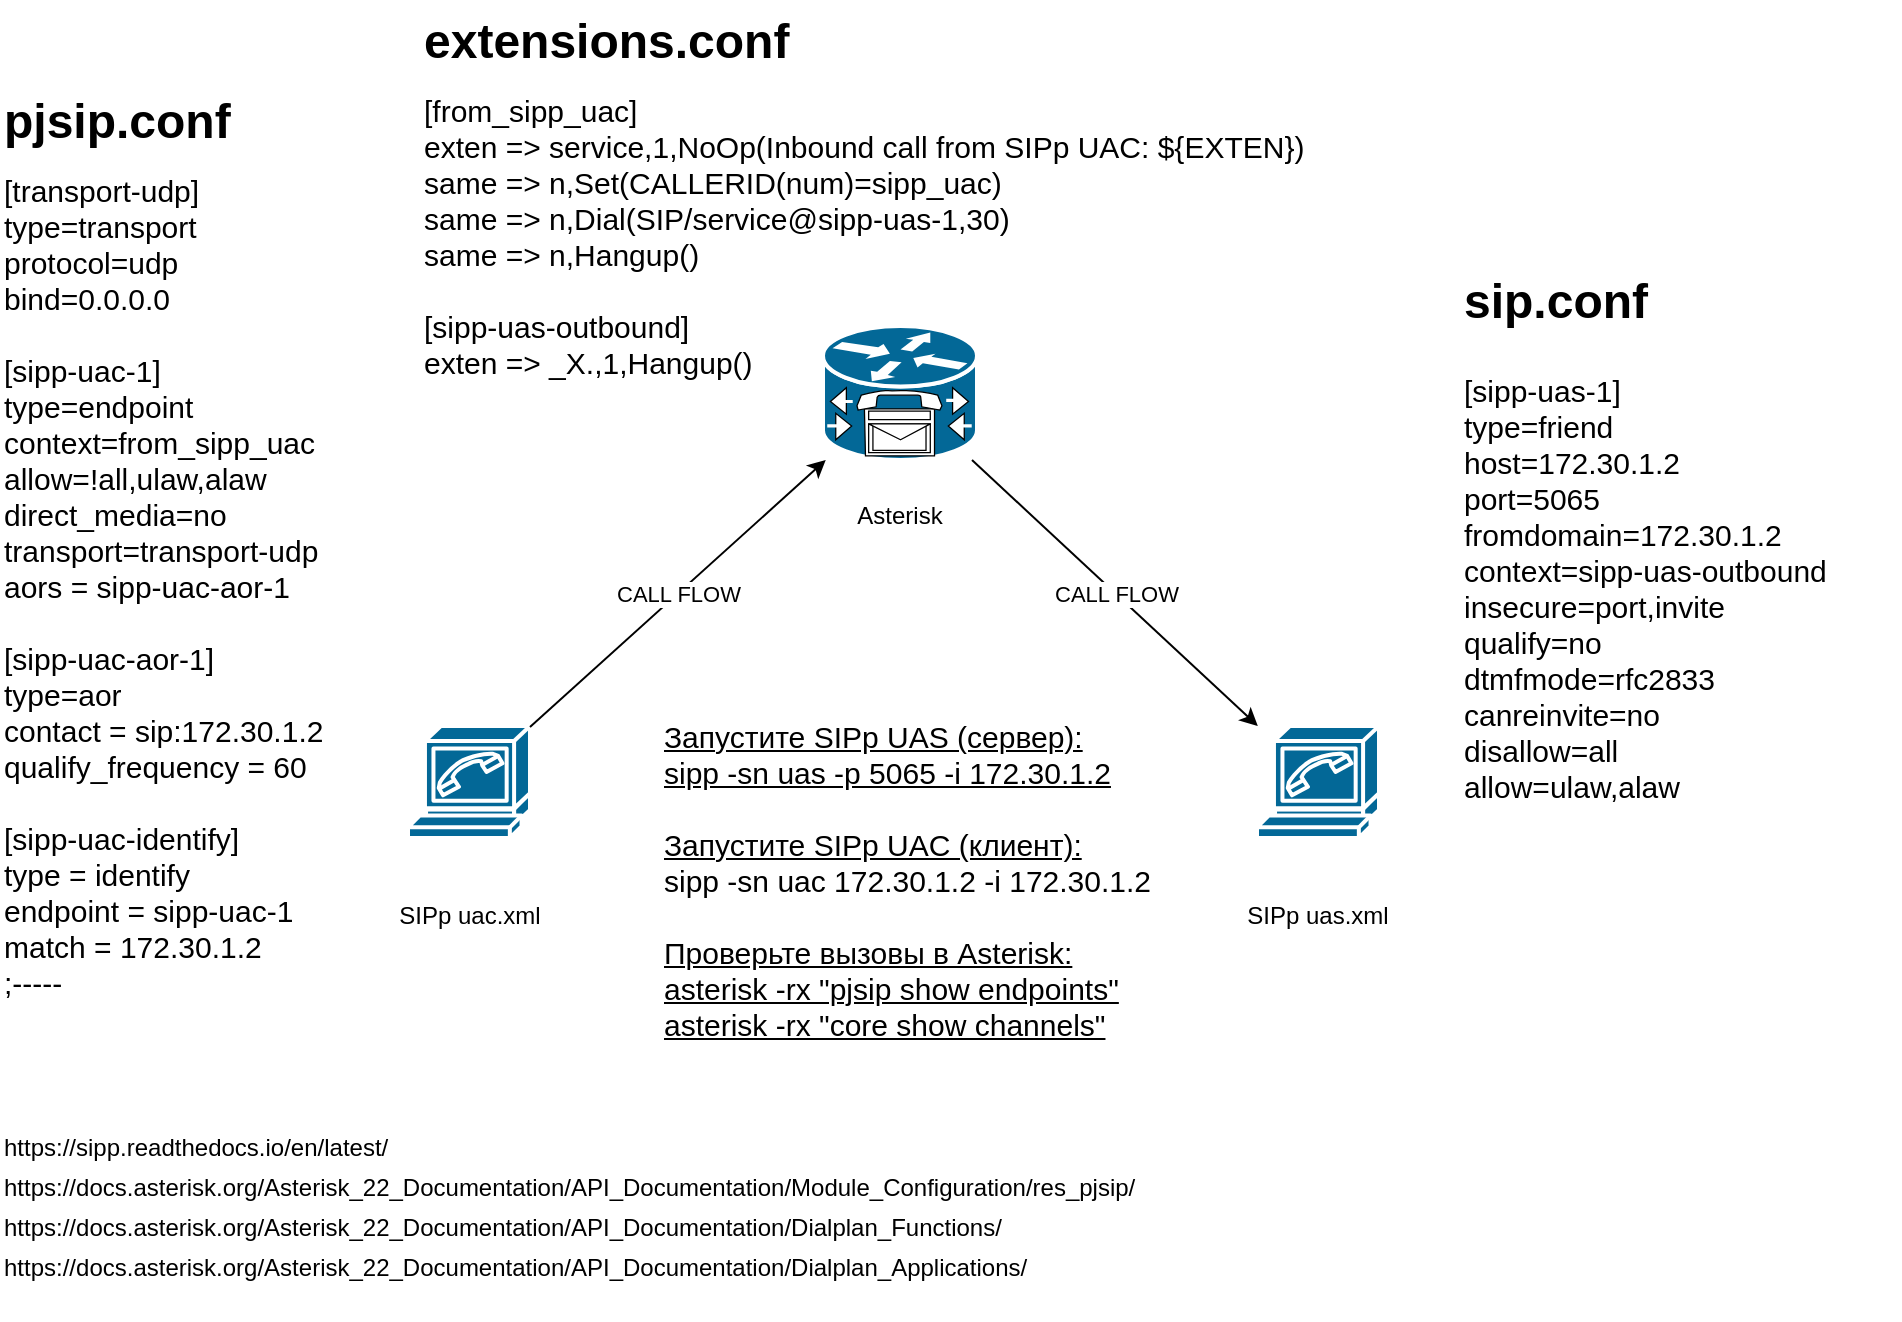 <mxfile version="27.1.5">
  <diagram name="Страница — 1" id="rCfnhZvIq9waGADby3YH">
    <mxGraphModel dx="1013" dy="605" grid="1" gridSize="10" guides="1" tooltips="1" connect="1" arrows="1" fold="1" page="1" pageScale="1" pageWidth="1169" pageHeight="827" math="0" shadow="0">
      <root>
        <mxCell id="0" />
        <mxCell id="1" parent="0" />
        <mxCell id="-TdVQ2mUSapPiThazIke-2" value="SIPp uac.xml" style="text;strokeColor=none;align=center;fillColor=none;html=1;verticalAlign=middle;whiteSpace=wrap;rounded=0;" parent="1" vertex="1">
          <mxGeometry x="289.5" y="583" width="110" height="30" as="geometry" />
        </mxCell>
        <mxCell id="-TdVQ2mUSapPiThazIke-4" value="SIPp uas.xml" style="text;strokeColor=none;align=center;fillColor=none;html=1;verticalAlign=middle;whiteSpace=wrap;rounded=0;" parent="1" vertex="1">
          <mxGeometry x="714" y="583" width="110" height="30" as="geometry" />
        </mxCell>
        <mxCell id="-TdVQ2mUSapPiThazIke-5" value="" style="shape=mxgraph.cisco.modems_and_phones.softphone;sketch=0;html=1;pointerEvents=1;dashed=0;fillColor=#036897;strokeColor=#ffffff;strokeWidth=2;verticalLabelPosition=bottom;verticalAlign=top;align=center;outlineConnect=0;" parent="1" vertex="1">
          <mxGeometry x="738.5" y="503" width="61" height="56" as="geometry" />
        </mxCell>
        <mxCell id="-TdVQ2mUSapPiThazIke-6" value="" style="shape=mxgraph.cisco.modems_and_phones.softphone;sketch=0;html=1;pointerEvents=1;dashed=0;fillColor=#036897;strokeColor=#ffffff;strokeWidth=2;verticalLabelPosition=bottom;verticalAlign=top;align=center;outlineConnect=0;" parent="1" vertex="1">
          <mxGeometry x="314" y="503" width="61" height="56" as="geometry" />
        </mxCell>
        <mxCell id="-TdVQ2mUSapPiThazIke-7" value="" style="shape=mxgraph.cisco.misc.cisco_unity_express;sketch=0;html=1;pointerEvents=1;dashed=0;fillColor=#036897;strokeColor=#ffffff;strokeWidth=2;verticalLabelPosition=bottom;verticalAlign=top;align=center;outlineConnect=0;" parent="1" vertex="1">
          <mxGeometry x="521.5" y="303" width="77" height="67" as="geometry" />
        </mxCell>
        <mxCell id="-TdVQ2mUSapPiThazIke-8" value="" style="endArrow=classic;html=1;rounded=0;" parent="1" source="-TdVQ2mUSapPiThazIke-6" target="-TdVQ2mUSapPiThazIke-7" edge="1">
          <mxGeometry relative="1" as="geometry">
            <mxPoint x="514" y="463" as="sourcePoint" />
            <mxPoint x="674" y="463" as="targetPoint" />
          </mxGeometry>
        </mxCell>
        <mxCell id="-TdVQ2mUSapPiThazIke-9" value="CALL FLOW" style="edgeLabel;resizable=0;html=1;;align=center;verticalAlign=middle;" parent="-TdVQ2mUSapPiThazIke-8" connectable="0" vertex="1">
          <mxGeometry relative="1" as="geometry" />
        </mxCell>
        <mxCell id="-TdVQ2mUSapPiThazIke-12" value="" style="endArrow=classic;html=1;rounded=0;" parent="1" source="-TdVQ2mUSapPiThazIke-7" target="-TdVQ2mUSapPiThazIke-5" edge="1">
          <mxGeometry relative="1" as="geometry">
            <mxPoint x="514" y="463" as="sourcePoint" />
            <mxPoint x="674" y="463" as="targetPoint" />
          </mxGeometry>
        </mxCell>
        <mxCell id="-TdVQ2mUSapPiThazIke-13" value="CALL FLOW" style="edgeLabel;resizable=0;html=1;;align=center;verticalAlign=middle;" parent="-TdVQ2mUSapPiThazIke-12" connectable="0" vertex="1">
          <mxGeometry relative="1" as="geometry" />
        </mxCell>
        <mxCell id="-TdVQ2mUSapPiThazIke-16" value="Asterisk" style="text;strokeColor=none;align=center;fillColor=none;html=1;verticalAlign=middle;whiteSpace=wrap;rounded=0;" parent="1" vertex="1">
          <mxGeometry x="530" y="383" width="60" height="30" as="geometry" />
        </mxCell>
        <mxCell id="-TdVQ2mUSapPiThazIke-22" value="[from_sipp_uac]&lt;br&gt;exten =&amp;gt; service,1,NoOp(Inbound call from SIPp UAC: ${EXTEN})&lt;br&gt;same =&amp;gt; n,Set(CALLERID(num)=sipp_uac)&lt;br&gt;same =&amp;gt; n,Dial(SIP/service@sipp-uas-1,30)&lt;br&gt;same =&amp;gt; n,Hangup()&lt;br&gt;&lt;br&gt;[sipp-uas-outbound]&lt;br&gt;exten =&amp;gt; _X.,1,Hangup()&lt;br&gt;&lt;div&gt;&lt;br&gt;&lt;/div&gt;" style="text;html=1;whiteSpace=wrap;overflow=hidden;rounded=0;fontSize=15;" parent="1" vertex="1">
          <mxGeometry x="320" y="180" width="460.5" height="170" as="geometry" />
        </mxCell>
        <mxCell id="-TdVQ2mUSapPiThazIke-23" value="&lt;div&gt;[transport-udp]&lt;br&gt;type=transport&lt;br&gt;protocol=udp&lt;br&gt;bind=0.0.0.0&lt;/div&gt;&lt;div&gt;&lt;br&gt;&lt;/div&gt;&lt;div&gt;[sipp-uac-1]&lt;/div&gt;type=endpoint&lt;br&gt;context=from_sipp_uac&lt;br&gt;allow=!all,ulaw,alaw&lt;br&gt;direct_media=no&lt;br&gt;transport=transport-udp&lt;br&gt;aors = sipp-uac-aor-1&lt;br&gt;&lt;br&gt;[sipp-uac-aor-1]&lt;br&gt;type=aor&lt;br&gt;contact = sip:172.30.1.2&lt;br&gt;qualify_frequency = 60&lt;br&gt;&lt;br&gt;[sipp-uac-identify]&lt;br&gt;type = identify&lt;br&gt;endpoint = sipp-uac-1&lt;br&gt;&lt;div&gt;match = 172.30.1.2&lt;/div&gt;&lt;div&gt;;-----&lt;/div&gt;&lt;div&gt;&lt;br&gt;&lt;/div&gt;" style="text;html=1;whiteSpace=wrap;overflow=hidden;rounded=0;fontSize=15;" parent="1" vertex="1">
          <mxGeometry x="110" y="220" width="200" height="440" as="geometry" />
        </mxCell>
        <mxCell id="-TdVQ2mUSapPiThazIke-24" value="[sipp-uas-1]&lt;br&gt;type=friend&lt;br&gt;host=172.30.1.2&lt;br&gt;port=5065&lt;br&gt;fromdomain=172.30.1.2&lt;br&gt;context=sipp-uas-outbound&lt;br&gt;insecure=port,invite&lt;br&gt;qualify=no&lt;br&gt;dtmfmode=rfc2833&lt;br&gt;canreinvite=no&lt;br&gt;disallow=all&lt;br&gt;allow=ulaw,alaw" style="text;html=1;whiteSpace=wrap;overflow=hidden;rounded=0;fontSize=15;" parent="1" vertex="1">
          <mxGeometry x="840" y="320" width="220" height="327" as="geometry" />
        </mxCell>
        <mxCell id="ZcfYFnTC1-iHWNx_7WrN-1" value="&lt;u&gt;Запустите SIPp UAS (сервер):&lt;br&gt;sipp -sn uas -p 5065 -i 172.30.1.2&lt;br&gt;&lt;br&gt;Запустите SIPp UAC (клиент):&lt;br&gt;&lt;/u&gt;sipp -sn uac 172.30.1.2 -i 172.30.1.2&lt;u&gt;&lt;br&gt;&lt;br&gt;Проверьте вызовы в Asterisk:&lt;br&gt;asterisk -rx &quot;pjsip show endpoints&quot;&lt;br&gt;asterisk -rx &quot;core show channels&quot;&lt;/u&gt;" style="text;whiteSpace=wrap;html=1;fontSize=15;" vertex="1" parent="1">
          <mxGeometry x="439.5" y="493" width="290.5" height="187" as="geometry" />
        </mxCell>
        <UserObject label="&lt;h1 style=&quot;margin-top: 0px;&quot;&gt;pjsip.conf&lt;/h1&gt;" link="&lt;h1 style=&quot;margin-top: 0px;&quot;&gt;pjsip.conf&lt;/h1&gt;" id="ZcfYFnTC1-iHWNx_7WrN-2">
          <mxCell style="text;whiteSpace=wrap;html=1;" vertex="1" parent="1">
            <mxGeometry x="110" y="180" width="150" height="30" as="geometry" />
          </mxCell>
        </UserObject>
        <UserObject label="&lt;h1 style=&quot;margin-top: 0px;&quot;&gt;sip.conf&lt;/h1&gt;" link="&lt;h1 style=&quot;margin-top: 0px;&quot;&gt;pjsip.conf&lt;/h1&gt;" id="ZcfYFnTC1-iHWNx_7WrN-3">
          <mxCell style="text;whiteSpace=wrap;html=1;" vertex="1" parent="1">
            <mxGeometry x="840" y="270" width="150" height="70" as="geometry" />
          </mxCell>
        </UserObject>
        <UserObject label="&lt;h1 style=&quot;margin-top: 0px;&quot;&gt;extensions.conf&lt;/h1&gt;" link="&lt;h1 style=&quot;margin-top: 0px;&quot;&gt;extensions.conf&lt;/h1&gt;" id="ZcfYFnTC1-iHWNx_7WrN-4">
          <mxCell style="text;whiteSpace=wrap;html=1;" vertex="1" parent="1">
            <mxGeometry x="320" y="140" width="220" height="40" as="geometry" />
          </mxCell>
        </UserObject>
        <UserObject label="https://docs.asterisk.org/Asterisk_22_Documentation/API_Documentation/Module_Configuration/res_pjsip/" link="https://docs.asterisk.org/Asterisk_22_Documentation/API_Documentation/Module_Configuration/res_pjsip/" id="ZcfYFnTC1-iHWNx_7WrN-6">
          <mxCell style="text;whiteSpace=wrap;" vertex="1" parent="1">
            <mxGeometry x="110" y="720" width="650" height="50" as="geometry" />
          </mxCell>
        </UserObject>
        <UserObject label="https://docs.asterisk.org/Asterisk_22_Documentation/API_Documentation/Dialplan_Functions/" link="https://docs.asterisk.org/Asterisk_22_Documentation/API_Documentation/Dialplan_Functions/" id="ZcfYFnTC1-iHWNx_7WrN-7">
          <mxCell style="text;whiteSpace=wrap;" vertex="1" parent="1">
            <mxGeometry x="110" y="740" width="530" height="40" as="geometry" />
          </mxCell>
        </UserObject>
        <UserObject label="https://docs.asterisk.org/Asterisk_22_Documentation/API_Documentation/Dialplan_Applications/" link="https://docs.asterisk.org/Asterisk_22_Documentation/API_Documentation/Dialplan_Applications/" id="ZcfYFnTC1-iHWNx_7WrN-8">
          <mxCell style="text;whiteSpace=wrap;" vertex="1" parent="1">
            <mxGeometry x="110" y="760" width="560" height="40" as="geometry" />
          </mxCell>
        </UserObject>
        <UserObject label="https://sipp.readthedocs.io/en/latest/" link="https://sipp.readthedocs.io/en/latest/" id="ZcfYFnTC1-iHWNx_7WrN-9">
          <mxCell style="text;whiteSpace=wrap;" vertex="1" parent="1">
            <mxGeometry x="110" y="700" width="230" height="40" as="geometry" />
          </mxCell>
        </UserObject>
      </root>
    </mxGraphModel>
  </diagram>
</mxfile>
